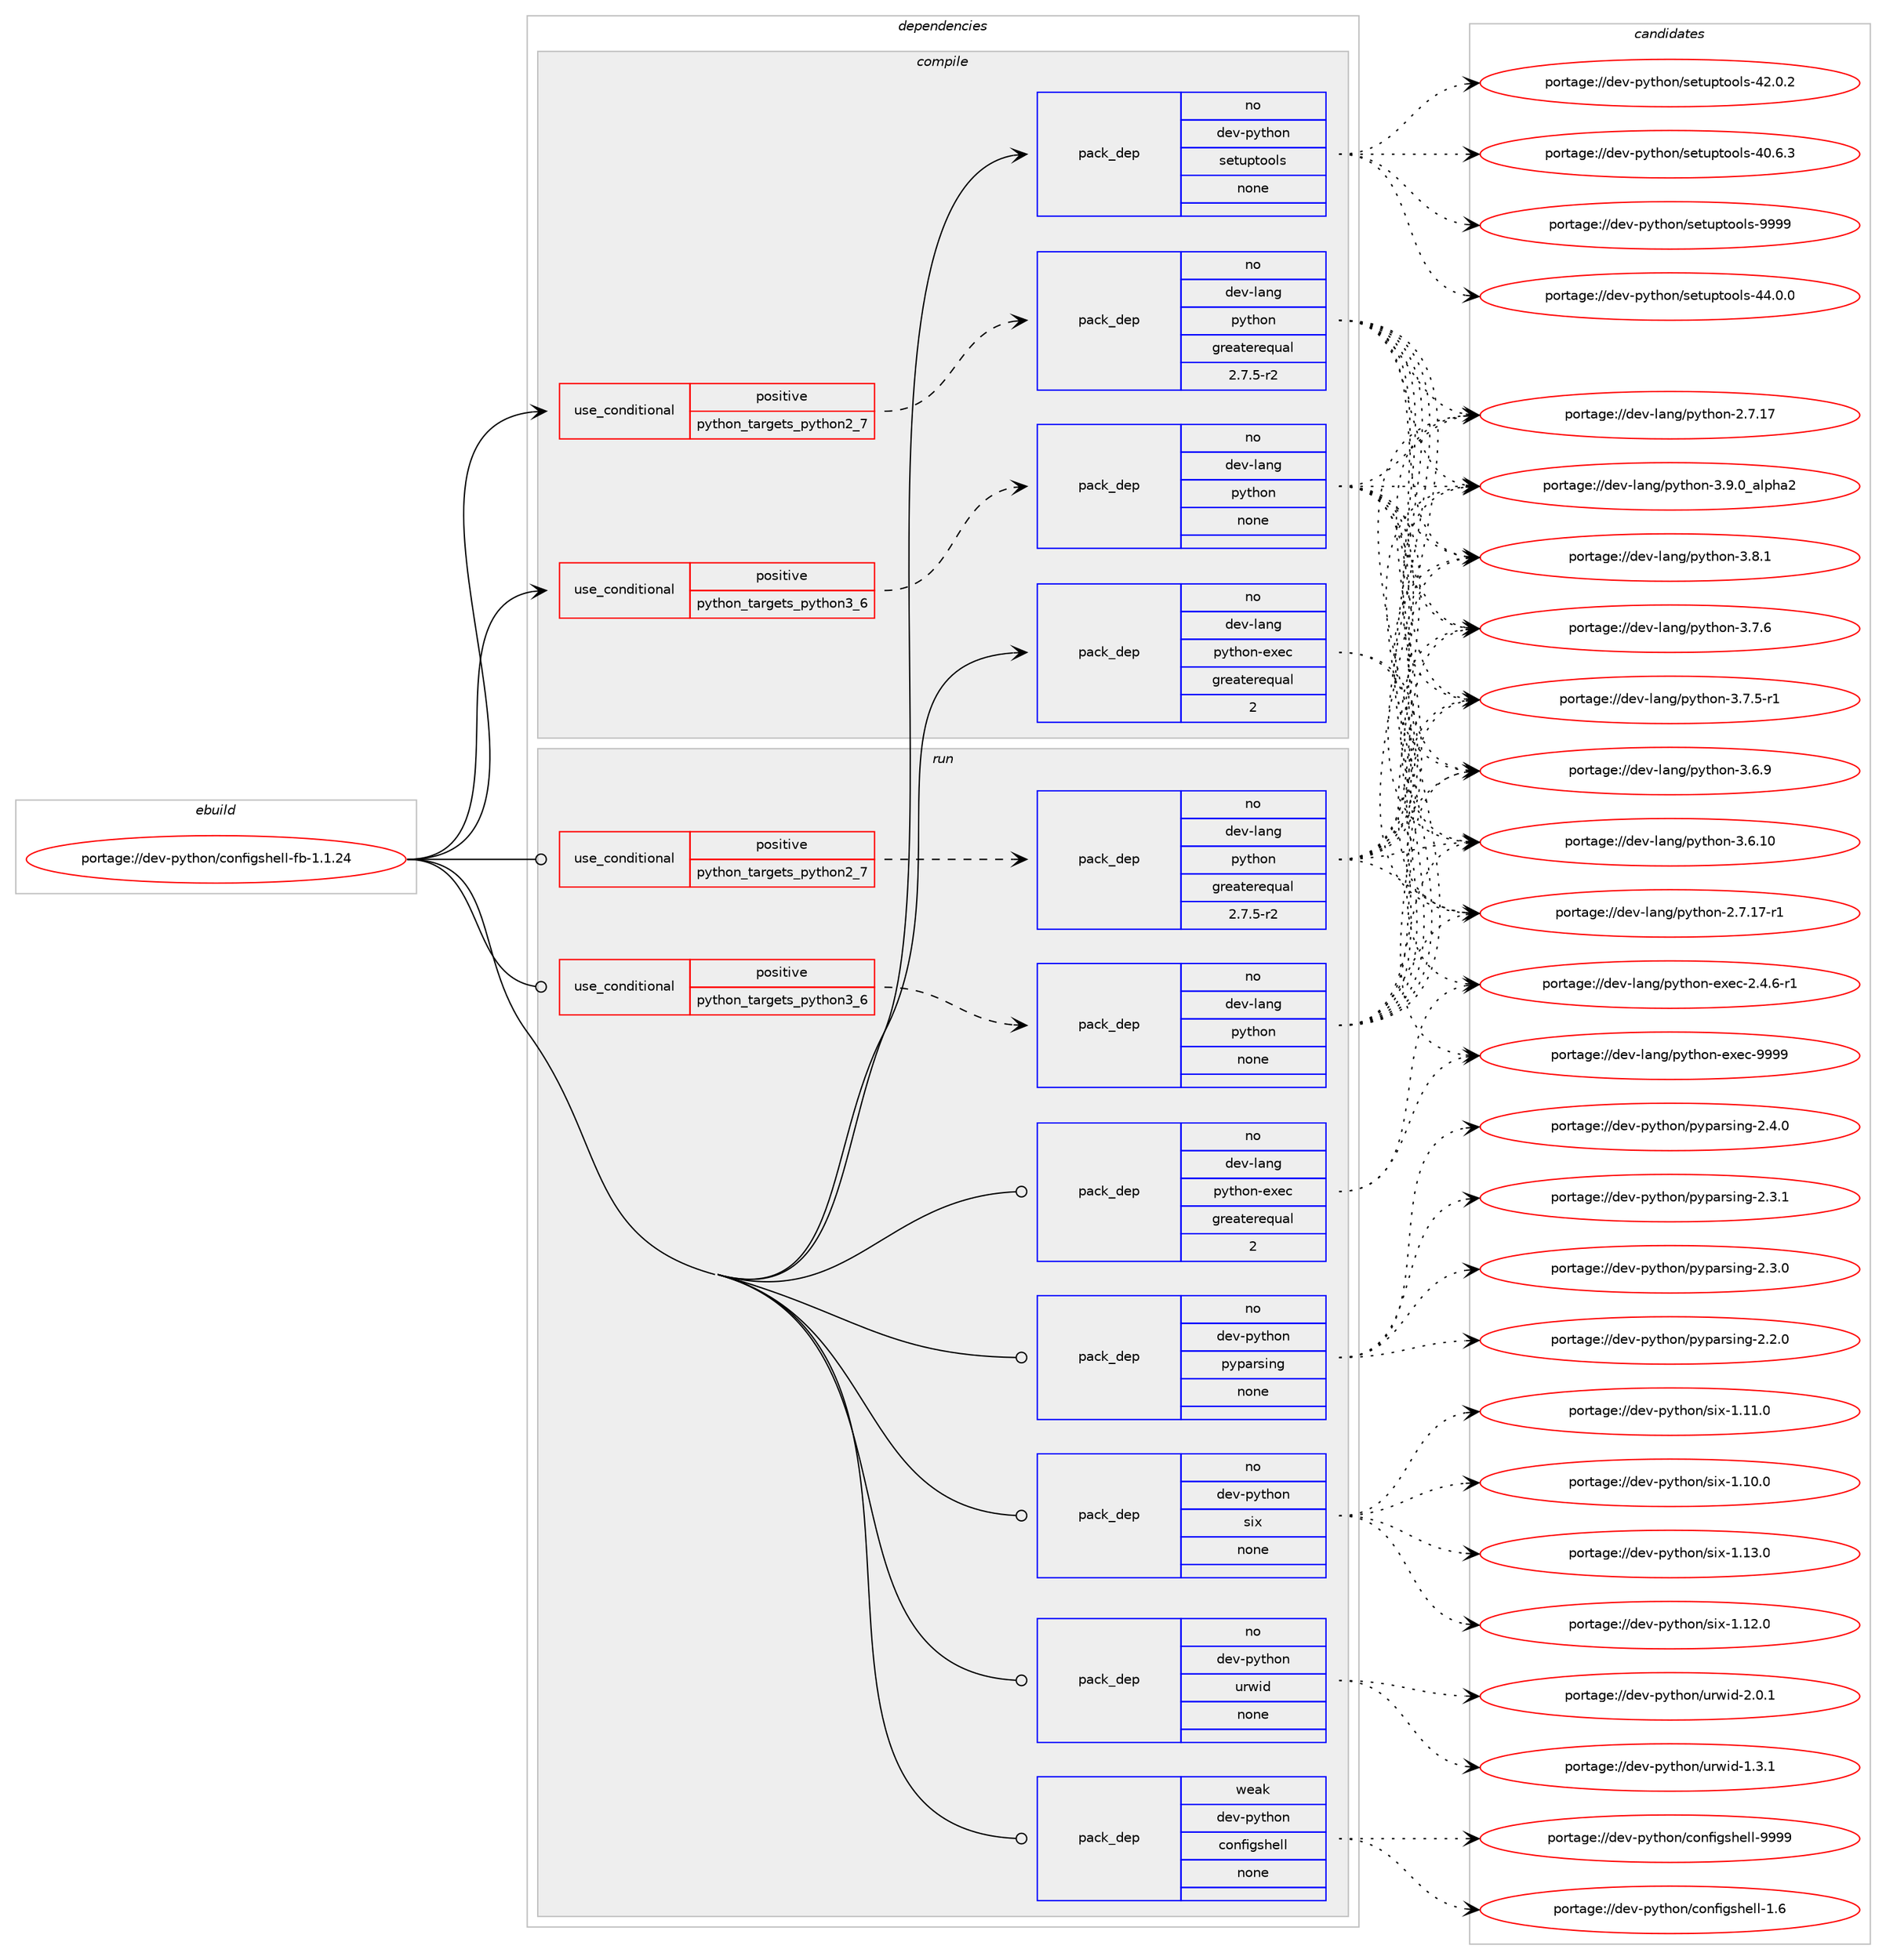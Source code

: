 digraph prolog {

# *************
# Graph options
# *************

newrank=true;
concentrate=true;
compound=true;
graph [rankdir=LR,fontname=Helvetica,fontsize=10,ranksep=1.5];#, ranksep=2.5, nodesep=0.2];
edge  [arrowhead=vee];
node  [fontname=Helvetica,fontsize=10];

# **********
# The ebuild
# **********

subgraph cluster_leftcol {
color=gray;
label=<<i>ebuild</i>>;
id [label="portage://dev-python/configshell-fb-1.1.24", color=red, width=4, href="../dev-python/configshell-fb-1.1.24.svg"];
}

# ****************
# The dependencies
# ****************

subgraph cluster_midcol {
color=gray;
label=<<i>dependencies</i>>;
subgraph cluster_compile {
fillcolor="#eeeeee";
style=filled;
label=<<i>compile</i>>;
subgraph cond117453 {
dependency466148 [label=<<TABLE BORDER="0" CELLBORDER="1" CELLSPACING="0" CELLPADDING="4"><TR><TD ROWSPAN="3" CELLPADDING="10">use_conditional</TD></TR><TR><TD>positive</TD></TR><TR><TD>python_targets_python2_7</TD></TR></TABLE>>, shape=none, color=red];
subgraph pack343688 {
dependency466149 [label=<<TABLE BORDER="0" CELLBORDER="1" CELLSPACING="0" CELLPADDING="4" WIDTH="220"><TR><TD ROWSPAN="6" CELLPADDING="30">pack_dep</TD></TR><TR><TD WIDTH="110">no</TD></TR><TR><TD>dev-lang</TD></TR><TR><TD>python</TD></TR><TR><TD>greaterequal</TD></TR><TR><TD>2.7.5-r2</TD></TR></TABLE>>, shape=none, color=blue];
}
dependency466148:e -> dependency466149:w [weight=20,style="dashed",arrowhead="vee"];
}
id:e -> dependency466148:w [weight=20,style="solid",arrowhead="vee"];
subgraph cond117454 {
dependency466150 [label=<<TABLE BORDER="0" CELLBORDER="1" CELLSPACING="0" CELLPADDING="4"><TR><TD ROWSPAN="3" CELLPADDING="10">use_conditional</TD></TR><TR><TD>positive</TD></TR><TR><TD>python_targets_python3_6</TD></TR></TABLE>>, shape=none, color=red];
subgraph pack343689 {
dependency466151 [label=<<TABLE BORDER="0" CELLBORDER="1" CELLSPACING="0" CELLPADDING="4" WIDTH="220"><TR><TD ROWSPAN="6" CELLPADDING="30">pack_dep</TD></TR><TR><TD WIDTH="110">no</TD></TR><TR><TD>dev-lang</TD></TR><TR><TD>python</TD></TR><TR><TD>none</TD></TR><TR><TD></TD></TR></TABLE>>, shape=none, color=blue];
}
dependency466150:e -> dependency466151:w [weight=20,style="dashed",arrowhead="vee"];
}
id:e -> dependency466150:w [weight=20,style="solid",arrowhead="vee"];
subgraph pack343690 {
dependency466152 [label=<<TABLE BORDER="0" CELLBORDER="1" CELLSPACING="0" CELLPADDING="4" WIDTH="220"><TR><TD ROWSPAN="6" CELLPADDING="30">pack_dep</TD></TR><TR><TD WIDTH="110">no</TD></TR><TR><TD>dev-lang</TD></TR><TR><TD>python-exec</TD></TR><TR><TD>greaterequal</TD></TR><TR><TD>2</TD></TR></TABLE>>, shape=none, color=blue];
}
id:e -> dependency466152:w [weight=20,style="solid",arrowhead="vee"];
subgraph pack343691 {
dependency466153 [label=<<TABLE BORDER="0" CELLBORDER="1" CELLSPACING="0" CELLPADDING="4" WIDTH="220"><TR><TD ROWSPAN="6" CELLPADDING="30">pack_dep</TD></TR><TR><TD WIDTH="110">no</TD></TR><TR><TD>dev-python</TD></TR><TR><TD>setuptools</TD></TR><TR><TD>none</TD></TR><TR><TD></TD></TR></TABLE>>, shape=none, color=blue];
}
id:e -> dependency466153:w [weight=20,style="solid",arrowhead="vee"];
}
subgraph cluster_compileandrun {
fillcolor="#eeeeee";
style=filled;
label=<<i>compile and run</i>>;
}
subgraph cluster_run {
fillcolor="#eeeeee";
style=filled;
label=<<i>run</i>>;
subgraph cond117455 {
dependency466154 [label=<<TABLE BORDER="0" CELLBORDER="1" CELLSPACING="0" CELLPADDING="4"><TR><TD ROWSPAN="3" CELLPADDING="10">use_conditional</TD></TR><TR><TD>positive</TD></TR><TR><TD>python_targets_python2_7</TD></TR></TABLE>>, shape=none, color=red];
subgraph pack343692 {
dependency466155 [label=<<TABLE BORDER="0" CELLBORDER="1" CELLSPACING="0" CELLPADDING="4" WIDTH="220"><TR><TD ROWSPAN="6" CELLPADDING="30">pack_dep</TD></TR><TR><TD WIDTH="110">no</TD></TR><TR><TD>dev-lang</TD></TR><TR><TD>python</TD></TR><TR><TD>greaterequal</TD></TR><TR><TD>2.7.5-r2</TD></TR></TABLE>>, shape=none, color=blue];
}
dependency466154:e -> dependency466155:w [weight=20,style="dashed",arrowhead="vee"];
}
id:e -> dependency466154:w [weight=20,style="solid",arrowhead="odot"];
subgraph cond117456 {
dependency466156 [label=<<TABLE BORDER="0" CELLBORDER="1" CELLSPACING="0" CELLPADDING="4"><TR><TD ROWSPAN="3" CELLPADDING="10">use_conditional</TD></TR><TR><TD>positive</TD></TR><TR><TD>python_targets_python3_6</TD></TR></TABLE>>, shape=none, color=red];
subgraph pack343693 {
dependency466157 [label=<<TABLE BORDER="0" CELLBORDER="1" CELLSPACING="0" CELLPADDING="4" WIDTH="220"><TR><TD ROWSPAN="6" CELLPADDING="30">pack_dep</TD></TR><TR><TD WIDTH="110">no</TD></TR><TR><TD>dev-lang</TD></TR><TR><TD>python</TD></TR><TR><TD>none</TD></TR><TR><TD></TD></TR></TABLE>>, shape=none, color=blue];
}
dependency466156:e -> dependency466157:w [weight=20,style="dashed",arrowhead="vee"];
}
id:e -> dependency466156:w [weight=20,style="solid",arrowhead="odot"];
subgraph pack343694 {
dependency466158 [label=<<TABLE BORDER="0" CELLBORDER="1" CELLSPACING="0" CELLPADDING="4" WIDTH="220"><TR><TD ROWSPAN="6" CELLPADDING="30">pack_dep</TD></TR><TR><TD WIDTH="110">no</TD></TR><TR><TD>dev-lang</TD></TR><TR><TD>python-exec</TD></TR><TR><TD>greaterequal</TD></TR><TR><TD>2</TD></TR></TABLE>>, shape=none, color=blue];
}
id:e -> dependency466158:w [weight=20,style="solid",arrowhead="odot"];
subgraph pack343695 {
dependency466159 [label=<<TABLE BORDER="0" CELLBORDER="1" CELLSPACING="0" CELLPADDING="4" WIDTH="220"><TR><TD ROWSPAN="6" CELLPADDING="30">pack_dep</TD></TR><TR><TD WIDTH="110">no</TD></TR><TR><TD>dev-python</TD></TR><TR><TD>pyparsing</TD></TR><TR><TD>none</TD></TR><TR><TD></TD></TR></TABLE>>, shape=none, color=blue];
}
id:e -> dependency466159:w [weight=20,style="solid",arrowhead="odot"];
subgraph pack343696 {
dependency466160 [label=<<TABLE BORDER="0" CELLBORDER="1" CELLSPACING="0" CELLPADDING="4" WIDTH="220"><TR><TD ROWSPAN="6" CELLPADDING="30">pack_dep</TD></TR><TR><TD WIDTH="110">no</TD></TR><TR><TD>dev-python</TD></TR><TR><TD>six</TD></TR><TR><TD>none</TD></TR><TR><TD></TD></TR></TABLE>>, shape=none, color=blue];
}
id:e -> dependency466160:w [weight=20,style="solid",arrowhead="odot"];
subgraph pack343697 {
dependency466161 [label=<<TABLE BORDER="0" CELLBORDER="1" CELLSPACING="0" CELLPADDING="4" WIDTH="220"><TR><TD ROWSPAN="6" CELLPADDING="30">pack_dep</TD></TR><TR><TD WIDTH="110">no</TD></TR><TR><TD>dev-python</TD></TR><TR><TD>urwid</TD></TR><TR><TD>none</TD></TR><TR><TD></TD></TR></TABLE>>, shape=none, color=blue];
}
id:e -> dependency466161:w [weight=20,style="solid",arrowhead="odot"];
subgraph pack343698 {
dependency466162 [label=<<TABLE BORDER="0" CELLBORDER="1" CELLSPACING="0" CELLPADDING="4" WIDTH="220"><TR><TD ROWSPAN="6" CELLPADDING="30">pack_dep</TD></TR><TR><TD WIDTH="110">weak</TD></TR><TR><TD>dev-python</TD></TR><TR><TD>configshell</TD></TR><TR><TD>none</TD></TR><TR><TD></TD></TR></TABLE>>, shape=none, color=blue];
}
id:e -> dependency466162:w [weight=20,style="solid",arrowhead="odot"];
}
}

# **************
# The candidates
# **************

subgraph cluster_choices {
rank=same;
color=gray;
label=<<i>candidates</i>>;

subgraph choice343688 {
color=black;
nodesep=1;
choice10010111845108971101034711212111610411111045514657464895971081121049750 [label="portage://dev-lang/python-3.9.0_alpha2", color=red, width=4,href="../dev-lang/python-3.9.0_alpha2.svg"];
choice100101118451089711010347112121116104111110455146564649 [label="portage://dev-lang/python-3.8.1", color=red, width=4,href="../dev-lang/python-3.8.1.svg"];
choice100101118451089711010347112121116104111110455146554654 [label="portage://dev-lang/python-3.7.6", color=red, width=4,href="../dev-lang/python-3.7.6.svg"];
choice1001011184510897110103471121211161041111104551465546534511449 [label="portage://dev-lang/python-3.7.5-r1", color=red, width=4,href="../dev-lang/python-3.7.5-r1.svg"];
choice100101118451089711010347112121116104111110455146544657 [label="portage://dev-lang/python-3.6.9", color=red, width=4,href="../dev-lang/python-3.6.9.svg"];
choice10010111845108971101034711212111610411111045514654464948 [label="portage://dev-lang/python-3.6.10", color=red, width=4,href="../dev-lang/python-3.6.10.svg"];
choice100101118451089711010347112121116104111110455046554649554511449 [label="portage://dev-lang/python-2.7.17-r1", color=red, width=4,href="../dev-lang/python-2.7.17-r1.svg"];
choice10010111845108971101034711212111610411111045504655464955 [label="portage://dev-lang/python-2.7.17", color=red, width=4,href="../dev-lang/python-2.7.17.svg"];
dependency466149:e -> choice10010111845108971101034711212111610411111045514657464895971081121049750:w [style=dotted,weight="100"];
dependency466149:e -> choice100101118451089711010347112121116104111110455146564649:w [style=dotted,weight="100"];
dependency466149:e -> choice100101118451089711010347112121116104111110455146554654:w [style=dotted,weight="100"];
dependency466149:e -> choice1001011184510897110103471121211161041111104551465546534511449:w [style=dotted,weight="100"];
dependency466149:e -> choice100101118451089711010347112121116104111110455146544657:w [style=dotted,weight="100"];
dependency466149:e -> choice10010111845108971101034711212111610411111045514654464948:w [style=dotted,weight="100"];
dependency466149:e -> choice100101118451089711010347112121116104111110455046554649554511449:w [style=dotted,weight="100"];
dependency466149:e -> choice10010111845108971101034711212111610411111045504655464955:w [style=dotted,weight="100"];
}
subgraph choice343689 {
color=black;
nodesep=1;
choice10010111845108971101034711212111610411111045514657464895971081121049750 [label="portage://dev-lang/python-3.9.0_alpha2", color=red, width=4,href="../dev-lang/python-3.9.0_alpha2.svg"];
choice100101118451089711010347112121116104111110455146564649 [label="portage://dev-lang/python-3.8.1", color=red, width=4,href="../dev-lang/python-3.8.1.svg"];
choice100101118451089711010347112121116104111110455146554654 [label="portage://dev-lang/python-3.7.6", color=red, width=4,href="../dev-lang/python-3.7.6.svg"];
choice1001011184510897110103471121211161041111104551465546534511449 [label="portage://dev-lang/python-3.7.5-r1", color=red, width=4,href="../dev-lang/python-3.7.5-r1.svg"];
choice100101118451089711010347112121116104111110455146544657 [label="portage://dev-lang/python-3.6.9", color=red, width=4,href="../dev-lang/python-3.6.9.svg"];
choice10010111845108971101034711212111610411111045514654464948 [label="portage://dev-lang/python-3.6.10", color=red, width=4,href="../dev-lang/python-3.6.10.svg"];
choice100101118451089711010347112121116104111110455046554649554511449 [label="portage://dev-lang/python-2.7.17-r1", color=red, width=4,href="../dev-lang/python-2.7.17-r1.svg"];
choice10010111845108971101034711212111610411111045504655464955 [label="portage://dev-lang/python-2.7.17", color=red, width=4,href="../dev-lang/python-2.7.17.svg"];
dependency466151:e -> choice10010111845108971101034711212111610411111045514657464895971081121049750:w [style=dotted,weight="100"];
dependency466151:e -> choice100101118451089711010347112121116104111110455146564649:w [style=dotted,weight="100"];
dependency466151:e -> choice100101118451089711010347112121116104111110455146554654:w [style=dotted,weight="100"];
dependency466151:e -> choice1001011184510897110103471121211161041111104551465546534511449:w [style=dotted,weight="100"];
dependency466151:e -> choice100101118451089711010347112121116104111110455146544657:w [style=dotted,weight="100"];
dependency466151:e -> choice10010111845108971101034711212111610411111045514654464948:w [style=dotted,weight="100"];
dependency466151:e -> choice100101118451089711010347112121116104111110455046554649554511449:w [style=dotted,weight="100"];
dependency466151:e -> choice10010111845108971101034711212111610411111045504655464955:w [style=dotted,weight="100"];
}
subgraph choice343690 {
color=black;
nodesep=1;
choice10010111845108971101034711212111610411111045101120101994557575757 [label="portage://dev-lang/python-exec-9999", color=red, width=4,href="../dev-lang/python-exec-9999.svg"];
choice10010111845108971101034711212111610411111045101120101994550465246544511449 [label="portage://dev-lang/python-exec-2.4.6-r1", color=red, width=4,href="../dev-lang/python-exec-2.4.6-r1.svg"];
dependency466152:e -> choice10010111845108971101034711212111610411111045101120101994557575757:w [style=dotted,weight="100"];
dependency466152:e -> choice10010111845108971101034711212111610411111045101120101994550465246544511449:w [style=dotted,weight="100"];
}
subgraph choice343691 {
color=black;
nodesep=1;
choice10010111845112121116104111110471151011161171121161111111081154557575757 [label="portage://dev-python/setuptools-9999", color=red, width=4,href="../dev-python/setuptools-9999.svg"];
choice100101118451121211161041111104711510111611711211611111110811545525246484648 [label="portage://dev-python/setuptools-44.0.0", color=red, width=4,href="../dev-python/setuptools-44.0.0.svg"];
choice100101118451121211161041111104711510111611711211611111110811545525046484650 [label="portage://dev-python/setuptools-42.0.2", color=red, width=4,href="../dev-python/setuptools-42.0.2.svg"];
choice100101118451121211161041111104711510111611711211611111110811545524846544651 [label="portage://dev-python/setuptools-40.6.3", color=red, width=4,href="../dev-python/setuptools-40.6.3.svg"];
dependency466153:e -> choice10010111845112121116104111110471151011161171121161111111081154557575757:w [style=dotted,weight="100"];
dependency466153:e -> choice100101118451121211161041111104711510111611711211611111110811545525246484648:w [style=dotted,weight="100"];
dependency466153:e -> choice100101118451121211161041111104711510111611711211611111110811545525046484650:w [style=dotted,weight="100"];
dependency466153:e -> choice100101118451121211161041111104711510111611711211611111110811545524846544651:w [style=dotted,weight="100"];
}
subgraph choice343692 {
color=black;
nodesep=1;
choice10010111845108971101034711212111610411111045514657464895971081121049750 [label="portage://dev-lang/python-3.9.0_alpha2", color=red, width=4,href="../dev-lang/python-3.9.0_alpha2.svg"];
choice100101118451089711010347112121116104111110455146564649 [label="portage://dev-lang/python-3.8.1", color=red, width=4,href="../dev-lang/python-3.8.1.svg"];
choice100101118451089711010347112121116104111110455146554654 [label="portage://dev-lang/python-3.7.6", color=red, width=4,href="../dev-lang/python-3.7.6.svg"];
choice1001011184510897110103471121211161041111104551465546534511449 [label="portage://dev-lang/python-3.7.5-r1", color=red, width=4,href="../dev-lang/python-3.7.5-r1.svg"];
choice100101118451089711010347112121116104111110455146544657 [label="portage://dev-lang/python-3.6.9", color=red, width=4,href="../dev-lang/python-3.6.9.svg"];
choice10010111845108971101034711212111610411111045514654464948 [label="portage://dev-lang/python-3.6.10", color=red, width=4,href="../dev-lang/python-3.6.10.svg"];
choice100101118451089711010347112121116104111110455046554649554511449 [label="portage://dev-lang/python-2.7.17-r1", color=red, width=4,href="../dev-lang/python-2.7.17-r1.svg"];
choice10010111845108971101034711212111610411111045504655464955 [label="portage://dev-lang/python-2.7.17", color=red, width=4,href="../dev-lang/python-2.7.17.svg"];
dependency466155:e -> choice10010111845108971101034711212111610411111045514657464895971081121049750:w [style=dotted,weight="100"];
dependency466155:e -> choice100101118451089711010347112121116104111110455146564649:w [style=dotted,weight="100"];
dependency466155:e -> choice100101118451089711010347112121116104111110455146554654:w [style=dotted,weight="100"];
dependency466155:e -> choice1001011184510897110103471121211161041111104551465546534511449:w [style=dotted,weight="100"];
dependency466155:e -> choice100101118451089711010347112121116104111110455146544657:w [style=dotted,weight="100"];
dependency466155:e -> choice10010111845108971101034711212111610411111045514654464948:w [style=dotted,weight="100"];
dependency466155:e -> choice100101118451089711010347112121116104111110455046554649554511449:w [style=dotted,weight="100"];
dependency466155:e -> choice10010111845108971101034711212111610411111045504655464955:w [style=dotted,weight="100"];
}
subgraph choice343693 {
color=black;
nodesep=1;
choice10010111845108971101034711212111610411111045514657464895971081121049750 [label="portage://dev-lang/python-3.9.0_alpha2", color=red, width=4,href="../dev-lang/python-3.9.0_alpha2.svg"];
choice100101118451089711010347112121116104111110455146564649 [label="portage://dev-lang/python-3.8.1", color=red, width=4,href="../dev-lang/python-3.8.1.svg"];
choice100101118451089711010347112121116104111110455146554654 [label="portage://dev-lang/python-3.7.6", color=red, width=4,href="../dev-lang/python-3.7.6.svg"];
choice1001011184510897110103471121211161041111104551465546534511449 [label="portage://dev-lang/python-3.7.5-r1", color=red, width=4,href="../dev-lang/python-3.7.5-r1.svg"];
choice100101118451089711010347112121116104111110455146544657 [label="portage://dev-lang/python-3.6.9", color=red, width=4,href="../dev-lang/python-3.6.9.svg"];
choice10010111845108971101034711212111610411111045514654464948 [label="portage://dev-lang/python-3.6.10", color=red, width=4,href="../dev-lang/python-3.6.10.svg"];
choice100101118451089711010347112121116104111110455046554649554511449 [label="portage://dev-lang/python-2.7.17-r1", color=red, width=4,href="../dev-lang/python-2.7.17-r1.svg"];
choice10010111845108971101034711212111610411111045504655464955 [label="portage://dev-lang/python-2.7.17", color=red, width=4,href="../dev-lang/python-2.7.17.svg"];
dependency466157:e -> choice10010111845108971101034711212111610411111045514657464895971081121049750:w [style=dotted,weight="100"];
dependency466157:e -> choice100101118451089711010347112121116104111110455146564649:w [style=dotted,weight="100"];
dependency466157:e -> choice100101118451089711010347112121116104111110455146554654:w [style=dotted,weight="100"];
dependency466157:e -> choice1001011184510897110103471121211161041111104551465546534511449:w [style=dotted,weight="100"];
dependency466157:e -> choice100101118451089711010347112121116104111110455146544657:w [style=dotted,weight="100"];
dependency466157:e -> choice10010111845108971101034711212111610411111045514654464948:w [style=dotted,weight="100"];
dependency466157:e -> choice100101118451089711010347112121116104111110455046554649554511449:w [style=dotted,weight="100"];
dependency466157:e -> choice10010111845108971101034711212111610411111045504655464955:w [style=dotted,weight="100"];
}
subgraph choice343694 {
color=black;
nodesep=1;
choice10010111845108971101034711212111610411111045101120101994557575757 [label="portage://dev-lang/python-exec-9999", color=red, width=4,href="../dev-lang/python-exec-9999.svg"];
choice10010111845108971101034711212111610411111045101120101994550465246544511449 [label="portage://dev-lang/python-exec-2.4.6-r1", color=red, width=4,href="../dev-lang/python-exec-2.4.6-r1.svg"];
dependency466158:e -> choice10010111845108971101034711212111610411111045101120101994557575757:w [style=dotted,weight="100"];
dependency466158:e -> choice10010111845108971101034711212111610411111045101120101994550465246544511449:w [style=dotted,weight="100"];
}
subgraph choice343695 {
color=black;
nodesep=1;
choice100101118451121211161041111104711212111297114115105110103455046524648 [label="portage://dev-python/pyparsing-2.4.0", color=red, width=4,href="../dev-python/pyparsing-2.4.0.svg"];
choice100101118451121211161041111104711212111297114115105110103455046514649 [label="portage://dev-python/pyparsing-2.3.1", color=red, width=4,href="../dev-python/pyparsing-2.3.1.svg"];
choice100101118451121211161041111104711212111297114115105110103455046514648 [label="portage://dev-python/pyparsing-2.3.0", color=red, width=4,href="../dev-python/pyparsing-2.3.0.svg"];
choice100101118451121211161041111104711212111297114115105110103455046504648 [label="portage://dev-python/pyparsing-2.2.0", color=red, width=4,href="../dev-python/pyparsing-2.2.0.svg"];
dependency466159:e -> choice100101118451121211161041111104711212111297114115105110103455046524648:w [style=dotted,weight="100"];
dependency466159:e -> choice100101118451121211161041111104711212111297114115105110103455046514649:w [style=dotted,weight="100"];
dependency466159:e -> choice100101118451121211161041111104711212111297114115105110103455046514648:w [style=dotted,weight="100"];
dependency466159:e -> choice100101118451121211161041111104711212111297114115105110103455046504648:w [style=dotted,weight="100"];
}
subgraph choice343696 {
color=black;
nodesep=1;
choice100101118451121211161041111104711510512045494649514648 [label="portage://dev-python/six-1.13.0", color=red, width=4,href="../dev-python/six-1.13.0.svg"];
choice100101118451121211161041111104711510512045494649504648 [label="portage://dev-python/six-1.12.0", color=red, width=4,href="../dev-python/six-1.12.0.svg"];
choice100101118451121211161041111104711510512045494649494648 [label="portage://dev-python/six-1.11.0", color=red, width=4,href="../dev-python/six-1.11.0.svg"];
choice100101118451121211161041111104711510512045494649484648 [label="portage://dev-python/six-1.10.0", color=red, width=4,href="../dev-python/six-1.10.0.svg"];
dependency466160:e -> choice100101118451121211161041111104711510512045494649514648:w [style=dotted,weight="100"];
dependency466160:e -> choice100101118451121211161041111104711510512045494649504648:w [style=dotted,weight="100"];
dependency466160:e -> choice100101118451121211161041111104711510512045494649494648:w [style=dotted,weight="100"];
dependency466160:e -> choice100101118451121211161041111104711510512045494649484648:w [style=dotted,weight="100"];
}
subgraph choice343697 {
color=black;
nodesep=1;
choice1001011184511212111610411111047117114119105100455046484649 [label="portage://dev-python/urwid-2.0.1", color=red, width=4,href="../dev-python/urwid-2.0.1.svg"];
choice1001011184511212111610411111047117114119105100454946514649 [label="portage://dev-python/urwid-1.3.1", color=red, width=4,href="../dev-python/urwid-1.3.1.svg"];
dependency466161:e -> choice1001011184511212111610411111047117114119105100455046484649:w [style=dotted,weight="100"];
dependency466161:e -> choice1001011184511212111610411111047117114119105100454946514649:w [style=dotted,weight="100"];
}
subgraph choice343698 {
color=black;
nodesep=1;
choice1001011184511212111610411111047991111101021051031151041011081084557575757 [label="portage://dev-python/configshell-9999", color=red, width=4,href="../dev-python/configshell-9999.svg"];
choice10010111845112121116104111110479911111010210510311510410110810845494654 [label="portage://dev-python/configshell-1.6", color=red, width=4,href="../dev-python/configshell-1.6.svg"];
dependency466162:e -> choice1001011184511212111610411111047991111101021051031151041011081084557575757:w [style=dotted,weight="100"];
dependency466162:e -> choice10010111845112121116104111110479911111010210510311510410110810845494654:w [style=dotted,weight="100"];
}
}

}
